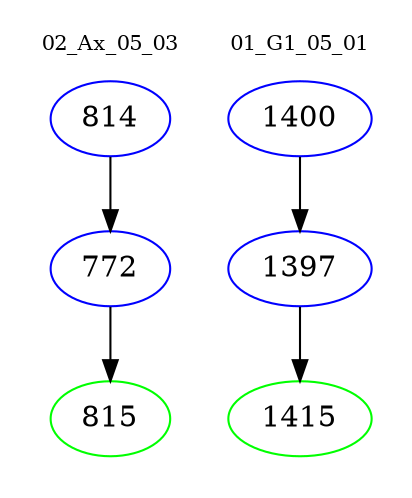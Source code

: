 digraph{
subgraph cluster_0 {
color = white
label = "02_Ax_05_03";
fontsize=10;
T0_814 [label="814", color="blue"]
T0_814 -> T0_772 [color="black"]
T0_772 [label="772", color="blue"]
T0_772 -> T0_815 [color="black"]
T0_815 [label="815", color="green"]
}
subgraph cluster_1 {
color = white
label = "01_G1_05_01";
fontsize=10;
T1_1400 [label="1400", color="blue"]
T1_1400 -> T1_1397 [color="black"]
T1_1397 [label="1397", color="blue"]
T1_1397 -> T1_1415 [color="black"]
T1_1415 [label="1415", color="green"]
}
}
